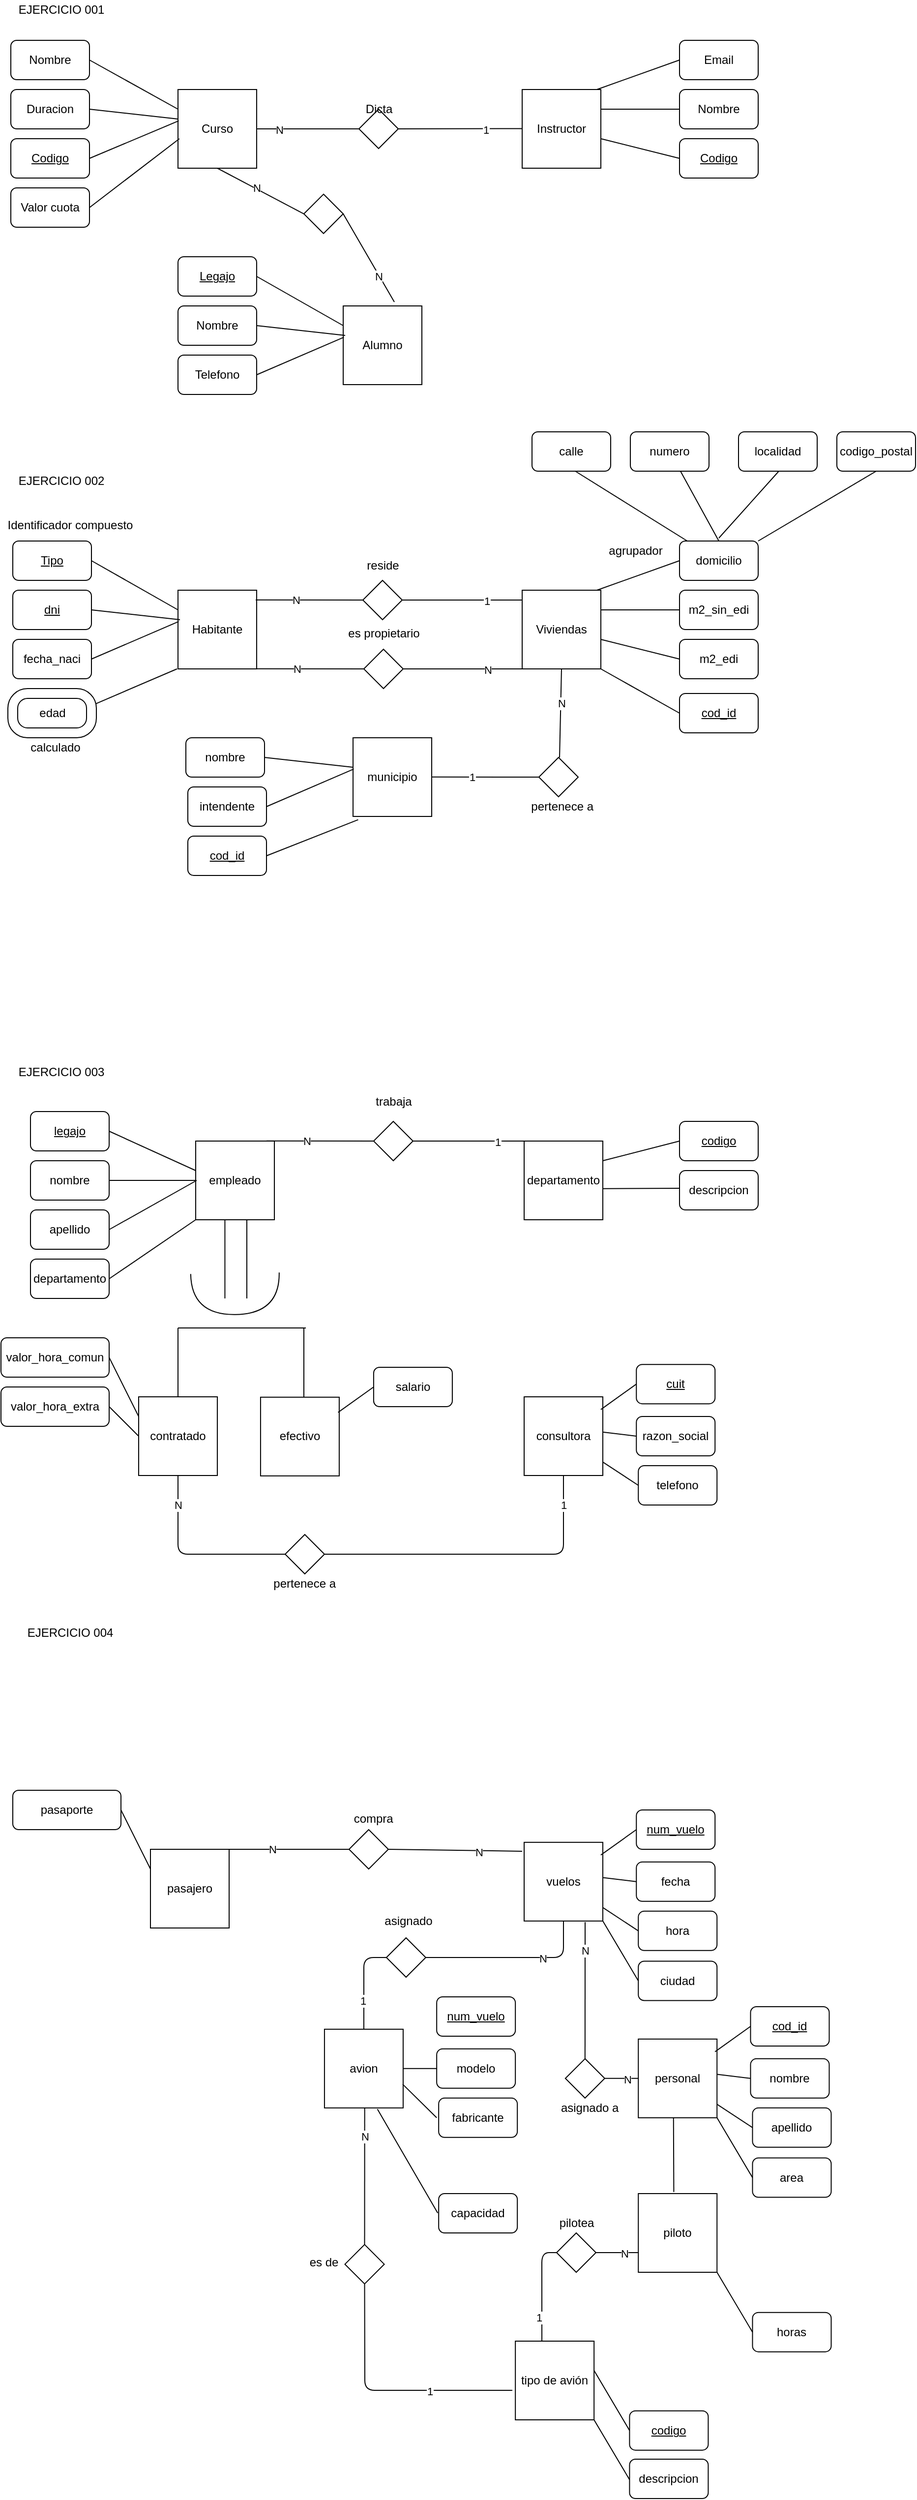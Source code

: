 <mxfile version="13.0.1" type="github">
  <diagram id="puRpfEww8LDHgUD5SdMF" name="Page-1">
    <mxGraphModel dx="2062" dy="1122" grid="1" gridSize="10" guides="1" tooltips="1" connect="1" arrows="1" fold="1" page="1" pageScale="1" pageWidth="827" pageHeight="1169" math="0" shadow="0">
      <root>
        <mxCell id="0" />
        <mxCell id="1" parent="0" />
        <mxCell id="q0NoJwUoC_PrETH3hPc3-1" value="Curso" style="whiteSpace=wrap;html=1;aspect=fixed;" parent="1" vertex="1">
          <mxGeometry x="210" y="101" width="80" height="80" as="geometry" />
        </mxCell>
        <mxCell id="q0NoJwUoC_PrETH3hPc3-2" value="Nombre" style="rounded=1;whiteSpace=wrap;html=1;" parent="1" vertex="1">
          <mxGeometry x="40" y="51" width="80" height="40" as="geometry" />
        </mxCell>
        <mxCell id="q0NoJwUoC_PrETH3hPc3-5" value="" style="endArrow=none;html=1;exitX=1;exitY=0.5;exitDx=0;exitDy=0;entryX=0;entryY=0.25;entryDx=0;entryDy=0;" parent="1" source="q0NoJwUoC_PrETH3hPc3-2" target="q0NoJwUoC_PrETH3hPc3-1" edge="1">
          <mxGeometry width="50" height="50" relative="1" as="geometry">
            <mxPoint x="360" y="351" as="sourcePoint" />
            <mxPoint x="210" y="151" as="targetPoint" />
            <Array as="points" />
          </mxGeometry>
        </mxCell>
        <mxCell id="q0NoJwUoC_PrETH3hPc3-6" value="&lt;u&gt;Codigo&lt;/u&gt;" style="rounded=1;whiteSpace=wrap;html=1;" parent="1" vertex="1">
          <mxGeometry x="40" y="151" width="80" height="40" as="geometry" />
        </mxCell>
        <mxCell id="q0NoJwUoC_PrETH3hPc3-7" value="" style="endArrow=none;html=1;exitX=1;exitY=0.5;exitDx=0;exitDy=0;entryX=0.009;entryY=0.398;entryDx=0;entryDy=0;entryPerimeter=0;" parent="1" source="q0NoJwUoC_PrETH3hPc3-6" target="q0NoJwUoC_PrETH3hPc3-1" edge="1">
          <mxGeometry width="50" height="50" relative="1" as="geometry">
            <mxPoint x="360" y="401" as="sourcePoint" />
            <mxPoint x="189" y="171" as="targetPoint" />
            <Array as="points" />
          </mxGeometry>
        </mxCell>
        <mxCell id="q0NoJwUoC_PrETH3hPc3-9" value="Valor cuota" style="rounded=1;whiteSpace=wrap;html=1;" parent="1" vertex="1">
          <mxGeometry x="40" y="201" width="80" height="40" as="geometry" />
        </mxCell>
        <mxCell id="q0NoJwUoC_PrETH3hPc3-10" value="" style="endArrow=none;html=1;exitX=1;exitY=0.5;exitDx=0;exitDy=0;entryX=0.018;entryY=0.625;entryDx=0;entryDy=0;entryPerimeter=0;" parent="1" source="q0NoJwUoC_PrETH3hPc3-9" target="q0NoJwUoC_PrETH3hPc3-1" edge="1">
          <mxGeometry width="50" height="50" relative="1" as="geometry">
            <mxPoint x="361" y="461" as="sourcePoint" />
            <mxPoint x="190" y="231" as="targetPoint" />
            <Array as="points" />
          </mxGeometry>
        </mxCell>
        <mxCell id="q0NoJwUoC_PrETH3hPc3-11" value="" style="rhombus;whiteSpace=wrap;html=1;" parent="1" vertex="1">
          <mxGeometry x="394" y="121" width="40" height="40" as="geometry" />
        </mxCell>
        <mxCell id="q0NoJwUoC_PrETH3hPc3-12" value="Duracion" style="rounded=1;whiteSpace=wrap;html=1;" parent="1" vertex="1">
          <mxGeometry x="40" y="101" width="80" height="40" as="geometry" />
        </mxCell>
        <mxCell id="q0NoJwUoC_PrETH3hPc3-13" value="" style="endArrow=none;html=1;exitX=1;exitY=0.5;exitDx=0;exitDy=0;" parent="1" source="q0NoJwUoC_PrETH3hPc3-12" edge="1">
          <mxGeometry width="50" height="50" relative="1" as="geometry">
            <mxPoint x="360" y="401" as="sourcePoint" />
            <mxPoint x="210" y="131" as="targetPoint" />
            <Array as="points" />
          </mxGeometry>
        </mxCell>
        <mxCell id="q0NoJwUoC_PrETH3hPc3-14" value="Instructor" style="whiteSpace=wrap;html=1;aspect=fixed;" parent="1" vertex="1">
          <mxGeometry x="560" y="101" width="80" height="80" as="geometry" />
        </mxCell>
        <mxCell id="q0NoJwUoC_PrETH3hPc3-15" value="Email" style="rounded=1;whiteSpace=wrap;html=1;" parent="1" vertex="1">
          <mxGeometry x="720" y="51" width="80" height="40" as="geometry" />
        </mxCell>
        <mxCell id="q0NoJwUoC_PrETH3hPc3-16" value="" style="endArrow=none;html=1;exitX=0;exitY=0.5;exitDx=0;exitDy=0;entryX=0.95;entryY=0;entryDx=0;entryDy=0;entryPerimeter=0;" parent="1" target="q0NoJwUoC_PrETH3hPc3-14" edge="1">
          <mxGeometry width="50" height="50" relative="1" as="geometry">
            <mxPoint x="720" y="71" as="sourcePoint" />
            <mxPoint x="630" y="111" as="targetPoint" />
            <Array as="points" />
          </mxGeometry>
        </mxCell>
        <mxCell id="q0NoJwUoC_PrETH3hPc3-17" value="&lt;u&gt;Codigo&lt;/u&gt;" style="rounded=1;whiteSpace=wrap;html=1;" parent="1" vertex="1">
          <mxGeometry x="720" y="151" width="80" height="40" as="geometry" />
        </mxCell>
        <mxCell id="q0NoJwUoC_PrETH3hPc3-18" value="" style="endArrow=none;html=1;exitX=0;exitY=0.5;exitDx=0;exitDy=0;" parent="1" edge="1">
          <mxGeometry width="50" height="50" relative="1" as="geometry">
            <mxPoint x="720" y="171" as="sourcePoint" />
            <mxPoint x="640" y="151" as="targetPoint" />
            <Array as="points" />
          </mxGeometry>
        </mxCell>
        <mxCell id="q0NoJwUoC_PrETH3hPc3-21" value="Nombre" style="rounded=1;whiteSpace=wrap;html=1;" parent="1" vertex="1">
          <mxGeometry x="720" y="101" width="80" height="40" as="geometry" />
        </mxCell>
        <mxCell id="q0NoJwUoC_PrETH3hPc3-22" value="" style="endArrow=none;html=1;entryX=1;entryY=0.25;entryDx=0;entryDy=0;" parent="1" target="q0NoJwUoC_PrETH3hPc3-14" edge="1">
          <mxGeometry width="50" height="50" relative="1" as="geometry">
            <mxPoint x="720" y="121" as="sourcePoint" />
            <mxPoint x="640" y="121" as="targetPoint" />
            <Array as="points" />
          </mxGeometry>
        </mxCell>
        <mxCell id="q0NoJwUoC_PrETH3hPc3-23" value="" style="endArrow=none;html=1;entryX=0.001;entryY=0.622;entryDx=0;entryDy=0;entryPerimeter=0;" parent="1" edge="1">
          <mxGeometry width="50" height="50" relative="1" as="geometry">
            <mxPoint x="434" y="141" as="sourcePoint" />
            <mxPoint x="560.08" y="140.76" as="targetPoint" />
          </mxGeometry>
        </mxCell>
        <mxCell id="q0NoJwUoC_PrETH3hPc3-26" value="1" style="edgeLabel;html=1;align=center;verticalAlign=middle;resizable=0;points=[];" parent="q0NoJwUoC_PrETH3hPc3-23" vertex="1" connectable="0">
          <mxGeometry x="0.41" y="-1" relative="1" as="geometry">
            <mxPoint as="offset" />
          </mxGeometry>
        </mxCell>
        <mxCell id="q0NoJwUoC_PrETH3hPc3-24" value="" style="endArrow=none;html=1;" parent="1" edge="1">
          <mxGeometry width="50" height="50" relative="1" as="geometry">
            <mxPoint x="290" y="141" as="sourcePoint" />
            <mxPoint x="394" y="141" as="targetPoint" />
          </mxGeometry>
        </mxCell>
        <mxCell id="q0NoJwUoC_PrETH3hPc3-25" value="N" style="edgeLabel;html=1;align=center;verticalAlign=middle;resizable=0;points=[];" parent="q0NoJwUoC_PrETH3hPc3-24" vertex="1" connectable="0">
          <mxGeometry x="-0.561" y="-1" relative="1" as="geometry">
            <mxPoint as="offset" />
          </mxGeometry>
        </mxCell>
        <mxCell id="q0NoJwUoC_PrETH3hPc3-27" value="Dicta" style="text;html=1;align=center;verticalAlign=middle;resizable=0;points=[];autosize=1;" parent="1" vertex="1">
          <mxGeometry x="394" y="111" width="40" height="20" as="geometry" />
        </mxCell>
        <mxCell id="q0NoJwUoC_PrETH3hPc3-28" value="Alumno" style="whiteSpace=wrap;html=1;aspect=fixed;" parent="1" vertex="1">
          <mxGeometry x="378" y="321" width="80" height="80" as="geometry" />
        </mxCell>
        <mxCell id="q0NoJwUoC_PrETH3hPc3-29" value="&lt;u&gt;Legajo&lt;/u&gt;" style="rounded=1;whiteSpace=wrap;html=1;" parent="1" vertex="1">
          <mxGeometry x="210" y="271" width="80" height="40" as="geometry" />
        </mxCell>
        <mxCell id="q0NoJwUoC_PrETH3hPc3-30" value="" style="endArrow=none;html=1;exitX=1;exitY=0.5;exitDx=0;exitDy=0;entryX=0;entryY=0.25;entryDx=0;entryDy=0;" parent="1" source="q0NoJwUoC_PrETH3hPc3-29" target="q0NoJwUoC_PrETH3hPc3-28" edge="1">
          <mxGeometry width="50" height="50" relative="1" as="geometry">
            <mxPoint x="530" y="571" as="sourcePoint" />
            <mxPoint x="380" y="371" as="targetPoint" />
            <Array as="points" />
          </mxGeometry>
        </mxCell>
        <mxCell id="q0NoJwUoC_PrETH3hPc3-31" value="Telefono" style="rounded=1;whiteSpace=wrap;html=1;" parent="1" vertex="1">
          <mxGeometry x="210" y="371" width="80" height="40" as="geometry" />
        </mxCell>
        <mxCell id="q0NoJwUoC_PrETH3hPc3-32" value="" style="endArrow=none;html=1;exitX=1;exitY=0.5;exitDx=0;exitDy=0;entryX=0.009;entryY=0.398;entryDx=0;entryDy=0;entryPerimeter=0;" parent="1" source="q0NoJwUoC_PrETH3hPc3-31" target="q0NoJwUoC_PrETH3hPc3-28" edge="1">
          <mxGeometry width="50" height="50" relative="1" as="geometry">
            <mxPoint x="530" y="621" as="sourcePoint" />
            <mxPoint x="359" y="391" as="targetPoint" />
            <Array as="points" />
          </mxGeometry>
        </mxCell>
        <mxCell id="q0NoJwUoC_PrETH3hPc3-35" value="Nombre" style="rounded=1;whiteSpace=wrap;html=1;" parent="1" vertex="1">
          <mxGeometry x="210" y="321" width="80" height="40" as="geometry" />
        </mxCell>
        <mxCell id="q0NoJwUoC_PrETH3hPc3-36" value="" style="endArrow=none;html=1;exitX=1;exitY=0.5;exitDx=0;exitDy=0;" parent="1" source="q0NoJwUoC_PrETH3hPc3-35" edge="1">
          <mxGeometry width="50" height="50" relative="1" as="geometry">
            <mxPoint x="530" y="621" as="sourcePoint" />
            <mxPoint x="380" y="351" as="targetPoint" />
            <Array as="points" />
          </mxGeometry>
        </mxCell>
        <mxCell id="q0NoJwUoC_PrETH3hPc3-38" value="" style="rhombus;whiteSpace=wrap;html=1;" parent="1" vertex="1">
          <mxGeometry x="338" y="207.4" width="40" height="40" as="geometry" />
        </mxCell>
        <mxCell id="q0NoJwUoC_PrETH3hPc3-39" value="" style="endArrow=none;html=1;" parent="1" edge="1">
          <mxGeometry width="50" height="50" relative="1" as="geometry">
            <mxPoint x="378" y="227.4" as="sourcePoint" />
            <mxPoint x="430" y="317" as="targetPoint" />
          </mxGeometry>
        </mxCell>
        <mxCell id="q0NoJwUoC_PrETH3hPc3-40" value="N" style="edgeLabel;html=1;align=center;verticalAlign=middle;resizable=0;points=[];" parent="q0NoJwUoC_PrETH3hPc3-39" vertex="1" connectable="0">
          <mxGeometry x="0.41" y="-1" relative="1" as="geometry">
            <mxPoint as="offset" />
          </mxGeometry>
        </mxCell>
        <mxCell id="q0NoJwUoC_PrETH3hPc3-41" value="" style="endArrow=none;html=1;exitX=0.5;exitY=1;exitDx=0;exitDy=0;" parent="1" source="q0NoJwUoC_PrETH3hPc3-1" edge="1">
          <mxGeometry width="50" height="50" relative="1" as="geometry">
            <mxPoint x="230.64" y="181.0" as="sourcePoint" />
            <mxPoint x="338" y="227.4" as="targetPoint" />
          </mxGeometry>
        </mxCell>
        <mxCell id="q0NoJwUoC_PrETH3hPc3-42" value="N" style="edgeLabel;html=1;align=center;verticalAlign=middle;resizable=0;points=[];" parent="q0NoJwUoC_PrETH3hPc3-41" vertex="1" connectable="0">
          <mxGeometry x="-0.561" y="-1" relative="1" as="geometry">
            <mxPoint x="20.94" y="8.82" as="offset" />
          </mxGeometry>
        </mxCell>
        <mxCell id="q0NoJwUoC_PrETH3hPc3-45" value="EJERCICIO 001" style="text;html=1;align=center;verticalAlign=middle;resizable=0;points=[];autosize=1;" parent="1" vertex="1">
          <mxGeometry x="41" y="10" width="100" height="20" as="geometry" />
        </mxCell>
        <mxCell id="q0NoJwUoC_PrETH3hPc3-46" value="EJERCICIO 002" style="text;html=1;align=center;verticalAlign=middle;resizable=0;points=[];autosize=1;" parent="1" vertex="1">
          <mxGeometry x="41" y="489" width="100" height="20" as="geometry" />
        </mxCell>
        <mxCell id="q0NoJwUoC_PrETH3hPc3-47" value="Habitante" style="whiteSpace=wrap;html=1;aspect=fixed;" parent="1" vertex="1">
          <mxGeometry x="210" y="610" width="80" height="80" as="geometry" />
        </mxCell>
        <mxCell id="q0NoJwUoC_PrETH3hPc3-48" value="&lt;u&gt;Tipo&lt;/u&gt;" style="rounded=1;whiteSpace=wrap;html=1;" parent="1" vertex="1">
          <mxGeometry x="42" y="560" width="80" height="40" as="geometry" />
        </mxCell>
        <mxCell id="q0NoJwUoC_PrETH3hPc3-49" value="" style="endArrow=none;html=1;exitX=1;exitY=0.5;exitDx=0;exitDy=0;entryX=0;entryY=0.25;entryDx=0;entryDy=0;" parent="1" source="q0NoJwUoC_PrETH3hPc3-48" target="q0NoJwUoC_PrETH3hPc3-47" edge="1">
          <mxGeometry width="50" height="50" relative="1" as="geometry">
            <mxPoint x="362" y="860" as="sourcePoint" />
            <mxPoint x="212" y="660" as="targetPoint" />
            <Array as="points" />
          </mxGeometry>
        </mxCell>
        <mxCell id="q0NoJwUoC_PrETH3hPc3-50" value="fecha_naci" style="rounded=1;whiteSpace=wrap;html=1;" parent="1" vertex="1">
          <mxGeometry x="42" y="660" width="80" height="40" as="geometry" />
        </mxCell>
        <mxCell id="q0NoJwUoC_PrETH3hPc3-51" value="" style="endArrow=none;html=1;exitX=1;exitY=0.5;exitDx=0;exitDy=0;entryX=0.009;entryY=0.398;entryDx=0;entryDy=0;entryPerimeter=0;" parent="1" source="q0NoJwUoC_PrETH3hPc3-50" target="q0NoJwUoC_PrETH3hPc3-47" edge="1">
          <mxGeometry width="50" height="50" relative="1" as="geometry">
            <mxPoint x="362" y="910" as="sourcePoint" />
            <mxPoint x="191" y="680" as="targetPoint" />
            <Array as="points" />
          </mxGeometry>
        </mxCell>
        <mxCell id="q0NoJwUoC_PrETH3hPc3-52" value="&lt;u&gt;dni&lt;/u&gt;" style="rounded=1;whiteSpace=wrap;html=1;" parent="1" vertex="1">
          <mxGeometry x="42" y="610" width="80" height="40" as="geometry" />
        </mxCell>
        <mxCell id="q0NoJwUoC_PrETH3hPc3-53" value="" style="endArrow=none;html=1;exitX=1;exitY=0.5;exitDx=0;exitDy=0;" parent="1" source="q0NoJwUoC_PrETH3hPc3-52" edge="1">
          <mxGeometry width="50" height="50" relative="1" as="geometry">
            <mxPoint x="362" y="910" as="sourcePoint" />
            <mxPoint x="212.0" y="640" as="targetPoint" />
            <Array as="points" />
          </mxGeometry>
        </mxCell>
        <mxCell id="q0NoJwUoC_PrETH3hPc3-55" value="Identificador compuesto" style="text;html=1;align=center;verticalAlign=middle;resizable=0;points=[];autosize=1;" parent="1" vertex="1">
          <mxGeometry x="30" y="534" width="140" height="20" as="geometry" />
        </mxCell>
        <mxCell id="q0NoJwUoC_PrETH3hPc3-58" value="" style="endArrow=none;html=1;exitX=1;exitY=0.5;exitDx=0;exitDy=0;" parent="1" edge="1">
          <mxGeometry width="50" height="50" relative="1" as="geometry">
            <mxPoint x="120" y="728.16" as="sourcePoint" />
            <mxPoint x="209" y="690" as="targetPoint" />
            <Array as="points" />
          </mxGeometry>
        </mxCell>
        <mxCell id="q0NoJwUoC_PrETH3hPc3-59" value="" style="verticalLabelPosition=bottom;verticalAlign=top;html=1;shape=mxgraph.basic.rounded_frame;dx=10;" parent="1" vertex="1">
          <mxGeometry x="37" y="710" width="90" height="50" as="geometry" />
        </mxCell>
        <mxCell id="q0NoJwUoC_PrETH3hPc3-60" value="edad" style="text;html=1;align=center;verticalAlign=middle;resizable=0;points=[];autosize=1;" parent="q0NoJwUoC_PrETH3hPc3-59" vertex="1">
          <mxGeometry x="25" y="15" width="40" height="20" as="geometry" />
        </mxCell>
        <mxCell id="q0NoJwUoC_PrETH3hPc3-72" value="Viviendas" style="whiteSpace=wrap;html=1;aspect=fixed;" parent="1" vertex="1">
          <mxGeometry x="560" y="610" width="80" height="80" as="geometry" />
        </mxCell>
        <mxCell id="q0NoJwUoC_PrETH3hPc3-73" value="domicilio" style="rounded=1;whiteSpace=wrap;html=1;" parent="1" vertex="1">
          <mxGeometry x="720" y="560" width="80" height="40" as="geometry" />
        </mxCell>
        <mxCell id="q0NoJwUoC_PrETH3hPc3-74" value="" style="endArrow=none;html=1;exitX=0;exitY=0.5;exitDx=0;exitDy=0;entryX=0.95;entryY=0;entryDx=0;entryDy=0;entryPerimeter=0;" parent="1" source="q0NoJwUoC_PrETH3hPc3-73" target="q0NoJwUoC_PrETH3hPc3-72" edge="1">
          <mxGeometry width="50" height="50" relative="1" as="geometry">
            <mxPoint x="1040" y="860" as="sourcePoint" />
            <mxPoint x="630" y="620" as="targetPoint" />
            <Array as="points" />
          </mxGeometry>
        </mxCell>
        <mxCell id="q0NoJwUoC_PrETH3hPc3-75" value="m2_edi" style="rounded=1;whiteSpace=wrap;html=1;" parent="1" vertex="1">
          <mxGeometry x="720" y="660" width="80" height="40" as="geometry" />
        </mxCell>
        <mxCell id="q0NoJwUoC_PrETH3hPc3-76" value="" style="endArrow=none;html=1;exitX=0;exitY=0.5;exitDx=0;exitDy=0;" parent="1" source="q0NoJwUoC_PrETH3hPc3-75" edge="1">
          <mxGeometry width="50" height="50" relative="1" as="geometry">
            <mxPoint x="1040" y="910" as="sourcePoint" />
            <mxPoint x="640" y="660" as="targetPoint" />
            <Array as="points" />
          </mxGeometry>
        </mxCell>
        <mxCell id="q0NoJwUoC_PrETH3hPc3-77" value="m2_sin_edi" style="rounded=1;whiteSpace=wrap;html=1;" parent="1" vertex="1">
          <mxGeometry x="720" y="610" width="80" height="40" as="geometry" />
        </mxCell>
        <mxCell id="q0NoJwUoC_PrETH3hPc3-78" value="" style="endArrow=none;html=1;entryX=1;entryY=0.25;entryDx=0;entryDy=0;" parent="1" target="q0NoJwUoC_PrETH3hPc3-72" edge="1">
          <mxGeometry width="50" height="50" relative="1" as="geometry">
            <mxPoint x="720" y="630" as="sourcePoint" />
            <mxPoint x="640" y="630" as="targetPoint" />
            <Array as="points" />
          </mxGeometry>
        </mxCell>
        <mxCell id="q0NoJwUoC_PrETH3hPc3-80" value="agrupador" style="text;html=1;align=center;verticalAlign=middle;resizable=0;points=[];autosize=1;" parent="1" vertex="1">
          <mxGeometry x="640" y="560" width="70" height="20" as="geometry" />
        </mxCell>
        <mxCell id="q0NoJwUoC_PrETH3hPc3-81" value="calculado" style="text;html=1;align=center;verticalAlign=middle;resizable=0;points=[];autosize=1;" parent="1" vertex="1">
          <mxGeometry x="50" y="760" width="70" height="20" as="geometry" />
        </mxCell>
        <mxCell id="q0NoJwUoC_PrETH3hPc3-89" value="calle" style="rounded=1;whiteSpace=wrap;html=1;" parent="1" vertex="1">
          <mxGeometry x="570" y="449" width="80" height="40" as="geometry" />
        </mxCell>
        <mxCell id="q0NoJwUoC_PrETH3hPc3-90" value="numero" style="rounded=1;whiteSpace=wrap;html=1;" parent="1" vertex="1">
          <mxGeometry x="670" y="449" width="80" height="40" as="geometry" />
        </mxCell>
        <mxCell id="q0NoJwUoC_PrETH3hPc3-91" value="localidad" style="rounded=1;whiteSpace=wrap;html=1;" parent="1" vertex="1">
          <mxGeometry x="780" y="449" width="80" height="40" as="geometry" />
        </mxCell>
        <mxCell id="q0NoJwUoC_PrETH3hPc3-92" value="codigo_postal" style="rounded=1;whiteSpace=wrap;html=1;" parent="1" vertex="1">
          <mxGeometry x="880" y="449" width="80" height="40" as="geometry" />
        </mxCell>
        <mxCell id="q0NoJwUoC_PrETH3hPc3-93" value="" style="endArrow=none;html=1;exitX=0;exitY=0.5;exitDx=0;exitDy=0;" parent="1" target="q0NoJwUoC_PrETH3hPc3-73" edge="1">
          <mxGeometry width="50" height="50" relative="1" as="geometry">
            <mxPoint x="614" y="489" as="sourcePoint" />
            <mxPoint x="530" y="519" as="targetPoint" />
            <Array as="points" />
          </mxGeometry>
        </mxCell>
        <mxCell id="q0NoJwUoC_PrETH3hPc3-94" value="" style="endArrow=none;html=1;entryX=0.5;entryY=0;entryDx=0;entryDy=0;" parent="1" source="q0NoJwUoC_PrETH3hPc3-90" target="q0NoJwUoC_PrETH3hPc3-73" edge="1">
          <mxGeometry width="50" height="50" relative="1" as="geometry">
            <mxPoint x="624" y="499" as="sourcePoint" />
            <mxPoint x="737.912" y="570" as="targetPoint" />
            <Array as="points" />
          </mxGeometry>
        </mxCell>
        <mxCell id="q0NoJwUoC_PrETH3hPc3-97" value="" style="endArrow=none;html=1;" parent="1" edge="1">
          <mxGeometry width="50" height="50" relative="1" as="geometry">
            <mxPoint x="820.989" y="489" as="sourcePoint" />
            <mxPoint x="760" y="557" as="targetPoint" />
            <Array as="points" />
          </mxGeometry>
        </mxCell>
        <mxCell id="q0NoJwUoC_PrETH3hPc3-99" value="" style="endArrow=none;html=1;entryX=1;entryY=0;entryDx=0;entryDy=0;exitX=0.5;exitY=1;exitDx=0;exitDy=0;" parent="1" source="q0NoJwUoC_PrETH3hPc3-92" target="q0NoJwUoC_PrETH3hPc3-73" edge="1">
          <mxGeometry width="50" height="50" relative="1" as="geometry">
            <mxPoint x="740.989" y="509" as="sourcePoint" />
            <mxPoint x="780" y="580" as="targetPoint" />
            <Array as="points" />
          </mxGeometry>
        </mxCell>
        <mxCell id="q0NoJwUoC_PrETH3hPc3-100" value="&lt;u&gt;cod_id&lt;/u&gt;" style="rounded=1;whiteSpace=wrap;html=1;" parent="1" vertex="1">
          <mxGeometry x="720" y="715" width="80" height="40" as="geometry" />
        </mxCell>
        <mxCell id="q0NoJwUoC_PrETH3hPc3-101" value="" style="endArrow=none;html=1;exitX=0;exitY=0.5;exitDx=0;exitDy=0;entryX=1;entryY=1;entryDx=0;entryDy=0;" parent="1" source="q0NoJwUoC_PrETH3hPc3-100" target="q0NoJwUoC_PrETH3hPc3-72" edge="1">
          <mxGeometry width="50" height="50" relative="1" as="geometry">
            <mxPoint x="1040" y="965" as="sourcePoint" />
            <mxPoint x="640" y="715.0" as="targetPoint" />
            <Array as="points" />
          </mxGeometry>
        </mxCell>
        <mxCell id="q0NoJwUoC_PrETH3hPc3-102" value="municipio" style="whiteSpace=wrap;html=1;aspect=fixed;" parent="1" vertex="1">
          <mxGeometry x="388" y="760" width="80" height="80" as="geometry" />
        </mxCell>
        <mxCell id="q0NoJwUoC_PrETH3hPc3-103" value="intendente" style="rounded=1;whiteSpace=wrap;html=1;" parent="1" vertex="1">
          <mxGeometry x="220" y="810" width="80" height="40" as="geometry" />
        </mxCell>
        <mxCell id="q0NoJwUoC_PrETH3hPc3-104" value="" style="endArrow=none;html=1;exitX=1;exitY=0.5;exitDx=0;exitDy=0;entryX=0.009;entryY=0.398;entryDx=0;entryDy=0;entryPerimeter=0;" parent="1" source="q0NoJwUoC_PrETH3hPc3-103" target="q0NoJwUoC_PrETH3hPc3-102" edge="1">
          <mxGeometry width="50" height="50" relative="1" as="geometry">
            <mxPoint x="540" y="1060" as="sourcePoint" />
            <mxPoint x="369" y="830" as="targetPoint" />
            <Array as="points" />
          </mxGeometry>
        </mxCell>
        <mxCell id="q0NoJwUoC_PrETH3hPc3-105" value="nombre" style="rounded=1;whiteSpace=wrap;html=1;" parent="1" vertex="1">
          <mxGeometry x="218" y="760" width="80" height="40" as="geometry" />
        </mxCell>
        <mxCell id="q0NoJwUoC_PrETH3hPc3-106" value="" style="endArrow=none;html=1;exitX=1;exitY=0.5;exitDx=0;exitDy=0;" parent="1" source="q0NoJwUoC_PrETH3hPc3-105" edge="1">
          <mxGeometry width="50" height="50" relative="1" as="geometry">
            <mxPoint x="538" y="1060" as="sourcePoint" />
            <mxPoint x="388.0" y="790" as="targetPoint" />
            <Array as="points" />
          </mxGeometry>
        </mxCell>
        <mxCell id="q0NoJwUoC_PrETH3hPc3-108" value="" style="rhombus;whiteSpace=wrap;html=1;" parent="1" vertex="1">
          <mxGeometry x="398" y="600" width="40" height="40" as="geometry" />
        </mxCell>
        <mxCell id="q0NoJwUoC_PrETH3hPc3-109" value="" style="endArrow=none;html=1;entryX=0;entryY=0.58;entryDx=0;entryDy=0;entryPerimeter=0;" parent="1" edge="1">
          <mxGeometry width="50" height="50" relative="1" as="geometry">
            <mxPoint x="438" y="620.0" as="sourcePoint" />
            <mxPoint x="560.0" y="620.0" as="targetPoint" />
          </mxGeometry>
        </mxCell>
        <mxCell id="q0NoJwUoC_PrETH3hPc3-110" value="1" style="edgeLabel;html=1;align=center;verticalAlign=middle;resizable=0;points=[];" parent="q0NoJwUoC_PrETH3hPc3-109" vertex="1" connectable="0">
          <mxGeometry x="0.41" y="-1" relative="1" as="geometry">
            <mxPoint as="offset" />
          </mxGeometry>
        </mxCell>
        <mxCell id="q0NoJwUoC_PrETH3hPc3-111" value="" style="endArrow=none;html=1;exitX=0.988;exitY=0.579;exitDx=0;exitDy=0;exitPerimeter=0;" parent="1" edge="1">
          <mxGeometry width="50" height="50" relative="1" as="geometry">
            <mxPoint x="289.04" y="619.92" as="sourcePoint" />
            <mxPoint x="398" y="620.0" as="targetPoint" />
          </mxGeometry>
        </mxCell>
        <mxCell id="q0NoJwUoC_PrETH3hPc3-112" value="N" style="edgeLabel;html=1;align=center;verticalAlign=middle;resizable=0;points=[];" parent="q0NoJwUoC_PrETH3hPc3-111" vertex="1" connectable="0">
          <mxGeometry x="-0.561" y="-1" relative="1" as="geometry">
            <mxPoint x="16.82" y="-0.94" as="offset" />
          </mxGeometry>
        </mxCell>
        <mxCell id="q0NoJwUoC_PrETH3hPc3-113" value="reside" style="text;html=1;align=center;verticalAlign=middle;resizable=0;points=[];autosize=1;" parent="1" vertex="1">
          <mxGeometry x="393" y="575" width="50" height="20" as="geometry" />
        </mxCell>
        <mxCell id="q0NoJwUoC_PrETH3hPc3-114" value="" style="rhombus;whiteSpace=wrap;html=1;" parent="1" vertex="1">
          <mxGeometry x="576.96" y="780" width="40" height="40" as="geometry" />
        </mxCell>
        <mxCell id="q0NoJwUoC_PrETH3hPc3-115" value="" style="endArrow=none;html=1;entryX=0.5;entryY=1;entryDx=0;entryDy=0;" parent="1" target="q0NoJwUoC_PrETH3hPc3-72" edge="1">
          <mxGeometry width="50" height="50" relative="1" as="geometry">
            <mxPoint x="598" y="780.0" as="sourcePoint" />
            <mxPoint x="720.0" y="780.0" as="targetPoint" />
          </mxGeometry>
        </mxCell>
        <mxCell id="q0NoJwUoC_PrETH3hPc3-116" value="N" style="edgeLabel;html=1;align=center;verticalAlign=middle;resizable=0;points=[];" parent="q0NoJwUoC_PrETH3hPc3-115" vertex="1" connectable="0">
          <mxGeometry x="0.41" y="-1" relative="1" as="geometry">
            <mxPoint x="-0.41" y="8.41" as="offset" />
          </mxGeometry>
        </mxCell>
        <mxCell id="q0NoJwUoC_PrETH3hPc3-117" value="" style="endArrow=none;html=1;exitX=0.988;exitY=0.579;exitDx=0;exitDy=0;exitPerimeter=0;" parent="1" edge="1">
          <mxGeometry width="50" height="50" relative="1" as="geometry">
            <mxPoint x="468.0" y="799.92" as="sourcePoint" />
            <mxPoint x="576.96" y="800.0" as="targetPoint" />
          </mxGeometry>
        </mxCell>
        <mxCell id="q0NoJwUoC_PrETH3hPc3-118" value="1" style="edgeLabel;html=1;align=center;verticalAlign=middle;resizable=0;points=[];" parent="q0NoJwUoC_PrETH3hPc3-117" vertex="1" connectable="0">
          <mxGeometry x="-0.561" y="-1" relative="1" as="geometry">
            <mxPoint x="16.82" y="-0.94" as="offset" />
          </mxGeometry>
        </mxCell>
        <mxCell id="q0NoJwUoC_PrETH3hPc3-119" value="es propietario" style="text;html=1;align=center;verticalAlign=middle;resizable=0;points=[];autosize=1;" parent="1" vertex="1">
          <mxGeometry x="373.96" y="643.6" width="90" height="20" as="geometry" />
        </mxCell>
        <mxCell id="q0NoJwUoC_PrETH3hPc3-125" value="&lt;u&gt;cod_id&lt;/u&gt;" style="rounded=1;whiteSpace=wrap;html=1;" parent="1" vertex="1">
          <mxGeometry x="220" y="860" width="80" height="40" as="geometry" />
        </mxCell>
        <mxCell id="q0NoJwUoC_PrETH3hPc3-126" value="" style="endArrow=none;html=1;exitX=1;exitY=0.5;exitDx=0;exitDy=0;entryX=0.065;entryY=1.041;entryDx=0;entryDy=0;entryPerimeter=0;" parent="1" source="q0NoJwUoC_PrETH3hPc3-125" target="q0NoJwUoC_PrETH3hPc3-102" edge="1">
          <mxGeometry width="50" height="50" relative="1" as="geometry">
            <mxPoint x="540" y="1160" as="sourcePoint" />
            <mxPoint x="390.0" y="890.0" as="targetPoint" />
            <Array as="points" />
          </mxGeometry>
        </mxCell>
        <mxCell id="q0NoJwUoC_PrETH3hPc3-127" value="EJERCICIO 003" style="text;html=1;align=center;verticalAlign=middle;resizable=0;points=[];autosize=1;" parent="1" vertex="1">
          <mxGeometry x="41" y="1090" width="100" height="20" as="geometry" />
        </mxCell>
        <mxCell id="q0NoJwUoC_PrETH3hPc3-129" value="empleado" style="whiteSpace=wrap;html=1;aspect=fixed;" parent="1" vertex="1">
          <mxGeometry x="228" y="1170" width="80" height="80" as="geometry" />
        </mxCell>
        <mxCell id="q0NoJwUoC_PrETH3hPc3-130" value="&lt;u&gt;legajo&lt;/u&gt;" style="rounded=1;whiteSpace=wrap;html=1;" parent="1" vertex="1">
          <mxGeometry x="60" y="1140" width="80" height="40" as="geometry" />
        </mxCell>
        <mxCell id="q0NoJwUoC_PrETH3hPc3-131" value="" style="endArrow=none;html=1;exitX=1;exitY=0.5;exitDx=0;exitDy=0;" parent="1" source="q0NoJwUoC_PrETH3hPc3-130" edge="1">
          <mxGeometry width="50" height="50" relative="1" as="geometry">
            <mxPoint x="380" y="1440" as="sourcePoint" />
            <mxPoint x="228" y="1200" as="targetPoint" />
            <Array as="points" />
          </mxGeometry>
        </mxCell>
        <mxCell id="q0NoJwUoC_PrETH3hPc3-132" value="apellido" style="rounded=1;whiteSpace=wrap;html=1;" parent="1" vertex="1">
          <mxGeometry x="60" y="1240" width="80" height="40" as="geometry" />
        </mxCell>
        <mxCell id="q0NoJwUoC_PrETH3hPc3-133" value="" style="endArrow=none;html=1;exitX=1;exitY=0.5;exitDx=0;exitDy=0;" parent="1" source="q0NoJwUoC_PrETH3hPc3-132" edge="1">
          <mxGeometry width="50" height="50" relative="1" as="geometry">
            <mxPoint x="380" y="1490" as="sourcePoint" />
            <mxPoint x="229" y="1210" as="targetPoint" />
            <Array as="points" />
          </mxGeometry>
        </mxCell>
        <mxCell id="q0NoJwUoC_PrETH3hPc3-134" value="nombre" style="rounded=1;whiteSpace=wrap;html=1;" parent="1" vertex="1">
          <mxGeometry x="60" y="1190" width="80" height="40" as="geometry" />
        </mxCell>
        <mxCell id="q0NoJwUoC_PrETH3hPc3-135" value="" style="endArrow=none;html=1;exitX=1;exitY=0.5;exitDx=0;exitDy=0;entryX=0;entryY=0.5;entryDx=0;entryDy=0;" parent="1" source="q0NoJwUoC_PrETH3hPc3-134" target="q0NoJwUoC_PrETH3hPc3-129" edge="1">
          <mxGeometry width="50" height="50" relative="1" as="geometry">
            <mxPoint x="380" y="1490" as="sourcePoint" />
            <mxPoint x="230" y="1220" as="targetPoint" />
            <Array as="points" />
          </mxGeometry>
        </mxCell>
        <mxCell id="q0NoJwUoC_PrETH3hPc3-136" value="departamento" style="rounded=1;whiteSpace=wrap;html=1;" parent="1" vertex="1">
          <mxGeometry x="60" y="1290" width="80" height="40" as="geometry" />
        </mxCell>
        <mxCell id="q0NoJwUoC_PrETH3hPc3-137" value="" style="endArrow=none;html=1;exitX=1;exitY=0.5;exitDx=0;exitDy=0;entryX=0;entryY=1;entryDx=0;entryDy=0;" parent="1" source="q0NoJwUoC_PrETH3hPc3-136" target="q0NoJwUoC_PrETH3hPc3-129" edge="1">
          <mxGeometry width="50" height="50" relative="1" as="geometry">
            <mxPoint x="380" y="1540" as="sourcePoint" />
            <mxPoint x="229.0" y="1260" as="targetPoint" />
            <Array as="points" />
          </mxGeometry>
        </mxCell>
        <mxCell id="q0NoJwUoC_PrETH3hPc3-138" value="departamento" style="whiteSpace=wrap;html=1;aspect=fixed;" parent="1" vertex="1">
          <mxGeometry x="562" y="1170" width="80" height="80" as="geometry" />
        </mxCell>
        <mxCell id="q0NoJwUoC_PrETH3hPc3-139" value="&lt;u&gt;codigo&lt;/u&gt;" style="rounded=1;whiteSpace=wrap;html=1;" parent="1" vertex="1">
          <mxGeometry x="720" y="1150" width="80" height="40" as="geometry" />
        </mxCell>
        <mxCell id="q0NoJwUoC_PrETH3hPc3-140" value="" style="endArrow=none;html=1;exitX=0;exitY=0.5;exitDx=0;exitDy=0;entryX=1;entryY=0.25;entryDx=0;entryDy=0;" parent="1" source="q0NoJwUoC_PrETH3hPc3-139" target="q0NoJwUoC_PrETH3hPc3-138" edge="1">
          <mxGeometry width="50" height="50" relative="1" as="geometry">
            <mxPoint x="714" y="1440" as="sourcePoint" />
            <mxPoint x="640" y="1190" as="targetPoint" />
            <Array as="points" />
          </mxGeometry>
        </mxCell>
        <mxCell id="q0NoJwUoC_PrETH3hPc3-143" value="descripcion" style="rounded=1;whiteSpace=wrap;html=1;" parent="1" vertex="1">
          <mxGeometry x="720" y="1200" width="80" height="40" as="geometry" />
        </mxCell>
        <mxCell id="q0NoJwUoC_PrETH3hPc3-144" value="" style="endArrow=none;html=1;entryX=1;entryY=0.605;entryDx=0;entryDy=0;entryPerimeter=0;" parent="1" target="q0NoJwUoC_PrETH3hPc3-138" edge="1">
          <mxGeometry width="50" height="50" relative="1" as="geometry">
            <mxPoint x="720" y="1218" as="sourcePoint" />
            <mxPoint x="564" y="1220" as="targetPoint" />
            <Array as="points" />
          </mxGeometry>
        </mxCell>
        <mxCell id="q0NoJwUoC_PrETH3hPc3-145" value="contratado" style="whiteSpace=wrap;html=1;aspect=fixed;" parent="1" vertex="1">
          <mxGeometry x="170" y="1430" width="80" height="80" as="geometry" />
        </mxCell>
        <mxCell id="q0NoJwUoC_PrETH3hPc3-146" value="valor_hora_comun" style="rounded=1;whiteSpace=wrap;html=1;" parent="1" vertex="1">
          <mxGeometry x="30" y="1370" width="110" height="40" as="geometry" />
        </mxCell>
        <mxCell id="q0NoJwUoC_PrETH3hPc3-147" value="" style="endArrow=none;html=1;exitX=1;exitY=0.5;exitDx=0;exitDy=0;entryX=0;entryY=0.25;entryDx=0;entryDy=0;" parent="1" source="q0NoJwUoC_PrETH3hPc3-146" target="q0NoJwUoC_PrETH3hPc3-145" edge="1">
          <mxGeometry width="50" height="50" relative="1" as="geometry">
            <mxPoint x="380" y="1670" as="sourcePoint" />
            <mxPoint x="220" y="1420" as="targetPoint" />
            <Array as="points" />
          </mxGeometry>
        </mxCell>
        <mxCell id="q0NoJwUoC_PrETH3hPc3-148" value="valor_hora_extra" style="rounded=1;whiteSpace=wrap;html=1;" parent="1" vertex="1">
          <mxGeometry x="30" y="1420" width="110" height="40" as="geometry" />
        </mxCell>
        <mxCell id="q0NoJwUoC_PrETH3hPc3-149" value="" style="endArrow=none;html=1;exitX=1;exitY=0.5;exitDx=0;exitDy=0;entryX=0;entryY=0.5;entryDx=0;entryDy=0;" parent="1" source="q0NoJwUoC_PrETH3hPc3-148" target="q0NoJwUoC_PrETH3hPc3-145" edge="1">
          <mxGeometry width="50" height="50" relative="1" as="geometry">
            <mxPoint x="380" y="1720" as="sourcePoint" />
            <mxPoint x="230" y="1450" as="targetPoint" />
            <Array as="points" />
          </mxGeometry>
        </mxCell>
        <mxCell id="q0NoJwUoC_PrETH3hPc3-153" value="pertenece a&amp;nbsp;" style="text;html=1;align=center;verticalAlign=middle;resizable=0;points=[];autosize=1;" parent="1" vertex="1">
          <mxGeometry x="562" y="820" width="80" height="20" as="geometry" />
        </mxCell>
        <mxCell id="q0NoJwUoC_PrETH3hPc3-159" value="" style="rhombus;whiteSpace=wrap;html=1;" parent="1" vertex="1">
          <mxGeometry x="398.96" y="670" width="40" height="40" as="geometry" />
        </mxCell>
        <mxCell id="q0NoJwUoC_PrETH3hPc3-160" value="" style="endArrow=none;html=1;entryX=0;entryY=0.58;entryDx=0;entryDy=0;entryPerimeter=0;" parent="1" edge="1">
          <mxGeometry width="50" height="50" relative="1" as="geometry">
            <mxPoint x="438.96" y="690" as="sourcePoint" />
            <mxPoint x="560.96" y="690" as="targetPoint" />
          </mxGeometry>
        </mxCell>
        <mxCell id="q0NoJwUoC_PrETH3hPc3-161" value="N" style="edgeLabel;html=1;align=center;verticalAlign=middle;resizable=0;points=[];" parent="q0NoJwUoC_PrETH3hPc3-160" vertex="1" connectable="0">
          <mxGeometry x="0.41" y="-1" relative="1" as="geometry">
            <mxPoint as="offset" />
          </mxGeometry>
        </mxCell>
        <mxCell id="q0NoJwUoC_PrETH3hPc3-162" value="" style="endArrow=none;html=1;exitX=0.988;exitY=0.579;exitDx=0;exitDy=0;exitPerimeter=0;" parent="1" edge="1">
          <mxGeometry width="50" height="50" relative="1" as="geometry">
            <mxPoint x="290.0" y="689.92" as="sourcePoint" />
            <mxPoint x="398.96" y="690" as="targetPoint" />
          </mxGeometry>
        </mxCell>
        <mxCell id="q0NoJwUoC_PrETH3hPc3-163" value="N" style="edgeLabel;html=1;align=center;verticalAlign=middle;resizable=0;points=[];" parent="q0NoJwUoC_PrETH3hPc3-162" vertex="1" connectable="0">
          <mxGeometry x="-0.561" y="-1" relative="1" as="geometry">
            <mxPoint x="16.82" y="-0.94" as="offset" />
          </mxGeometry>
        </mxCell>
        <mxCell id="q0NoJwUoC_PrETH3hPc3-164" value="" style="rhombus;whiteSpace=wrap;html=1;" parent="1" vertex="1">
          <mxGeometry x="408.96" y="1150" width="40" height="40" as="geometry" />
        </mxCell>
        <mxCell id="q0NoJwUoC_PrETH3hPc3-165" value="" style="endArrow=none;html=1;entryX=0;entryY=0.58;entryDx=0;entryDy=0;entryPerimeter=0;" parent="1" edge="1">
          <mxGeometry width="50" height="50" relative="1" as="geometry">
            <mxPoint x="448.96" y="1170" as="sourcePoint" />
            <mxPoint x="570.96" y="1170" as="targetPoint" />
          </mxGeometry>
        </mxCell>
        <mxCell id="q0NoJwUoC_PrETH3hPc3-166" value="1" style="edgeLabel;html=1;align=center;verticalAlign=middle;resizable=0;points=[];" parent="q0NoJwUoC_PrETH3hPc3-165" vertex="1" connectable="0">
          <mxGeometry x="0.41" y="-1" relative="1" as="geometry">
            <mxPoint as="offset" />
          </mxGeometry>
        </mxCell>
        <mxCell id="q0NoJwUoC_PrETH3hPc3-167" value="" style="endArrow=none;html=1;exitX=0.988;exitY=0.579;exitDx=0;exitDy=0;exitPerimeter=0;" parent="1" edge="1">
          <mxGeometry width="50" height="50" relative="1" as="geometry">
            <mxPoint x="300.0" y="1169.92" as="sourcePoint" />
            <mxPoint x="408.96" y="1170" as="targetPoint" />
          </mxGeometry>
        </mxCell>
        <mxCell id="q0NoJwUoC_PrETH3hPc3-168" value="N" style="edgeLabel;html=1;align=center;verticalAlign=middle;resizable=0;points=[];" parent="q0NoJwUoC_PrETH3hPc3-167" vertex="1" connectable="0">
          <mxGeometry x="-0.561" y="-1" relative="1" as="geometry">
            <mxPoint x="16.82" y="-0.94" as="offset" />
          </mxGeometry>
        </mxCell>
        <mxCell id="q0NoJwUoC_PrETH3hPc3-169" value="trabaja" style="text;html=1;align=center;verticalAlign=middle;resizable=0;points=[];autosize=1;" parent="1" vertex="1">
          <mxGeometry x="403.96" y="1120" width="50" height="20" as="geometry" />
        </mxCell>
        <mxCell id="q0NoJwUoC_PrETH3hPc3-171" value="" style="endArrow=none;html=1;" parent="1" edge="1">
          <mxGeometry width="50" height="50" relative="1" as="geometry">
            <mxPoint x="257.71" y="1330" as="sourcePoint" />
            <mxPoint x="257.71" y="1250" as="targetPoint" />
          </mxGeometry>
        </mxCell>
        <mxCell id="q0NoJwUoC_PrETH3hPc3-172" value="" style="endArrow=none;html=1;" parent="1" edge="1">
          <mxGeometry width="50" height="50" relative="1" as="geometry">
            <mxPoint x="280" y="1330" as="sourcePoint" />
            <mxPoint x="280" y="1250" as="targetPoint" />
          </mxGeometry>
        </mxCell>
        <mxCell id="q0NoJwUoC_PrETH3hPc3-174" value="" style="shape=requiredInterface;html=1;verticalLabelPosition=bottom;rotation=89;" parent="1" vertex="1">
          <mxGeometry x="247.27" y="1280.39" width="42" height="90" as="geometry" />
        </mxCell>
        <mxCell id="q0NoJwUoC_PrETH3hPc3-176" value="efectivo" style="whiteSpace=wrap;html=1;aspect=fixed;" parent="1" vertex="1">
          <mxGeometry x="293.96" y="1430.39" width="80" height="80" as="geometry" />
        </mxCell>
        <mxCell id="q0NoJwUoC_PrETH3hPc3-177" value="salario" style="rounded=1;whiteSpace=wrap;html=1;" parent="1" vertex="1">
          <mxGeometry x="408.96" y="1400" width="80" height="40" as="geometry" />
        </mxCell>
        <mxCell id="q0NoJwUoC_PrETH3hPc3-178" value="" style="endArrow=none;html=1;exitX=0;exitY=0.5;exitDx=0;exitDy=0;entryX=0.986;entryY=0.193;entryDx=0;entryDy=0;entryPerimeter=0;" parent="1" source="q0NoJwUoC_PrETH3hPc3-177" target="q0NoJwUoC_PrETH3hPc3-176" edge="1">
          <mxGeometry width="50" height="50" relative="1" as="geometry">
            <mxPoint x="503.96" y="1670.39" as="sourcePoint" />
            <mxPoint x="343.96" y="1420.39" as="targetPoint" />
            <Array as="points" />
          </mxGeometry>
        </mxCell>
        <mxCell id="q0NoJwUoC_PrETH3hPc3-181" value="" style="endArrow=none;html=1;" parent="1" edge="1">
          <mxGeometry width="50" height="50" relative="1" as="geometry">
            <mxPoint x="210" y="1430" as="sourcePoint" />
            <mxPoint x="210" y="1360" as="targetPoint" />
          </mxGeometry>
        </mxCell>
        <mxCell id="q0NoJwUoC_PrETH3hPc3-182" value="" style="endArrow=none;html=1;" parent="1" edge="1">
          <mxGeometry width="50" height="50" relative="1" as="geometry">
            <mxPoint x="338" y="1430" as="sourcePoint" />
            <mxPoint x="338" y="1360" as="targetPoint" />
          </mxGeometry>
        </mxCell>
        <mxCell id="q0NoJwUoC_PrETH3hPc3-183" value="" style="endArrow=none;html=1;" parent="1" edge="1">
          <mxGeometry width="50" height="50" relative="1" as="geometry">
            <mxPoint x="340" y="1360" as="sourcePoint" />
            <mxPoint x="210" y="1360" as="targetPoint" />
          </mxGeometry>
        </mxCell>
        <mxCell id="q0NoJwUoC_PrETH3hPc3-189" value="consultora" style="whiteSpace=wrap;html=1;aspect=fixed;" parent="1" vertex="1">
          <mxGeometry x="562" y="1430" width="80" height="80" as="geometry" />
        </mxCell>
        <mxCell id="q0NoJwUoC_PrETH3hPc3-190" value="&lt;u&gt;cuit&lt;/u&gt;" style="rounded=1;whiteSpace=wrap;html=1;" parent="1" vertex="1">
          <mxGeometry x="676.12" y="1397.09" width="80" height="40" as="geometry" />
        </mxCell>
        <mxCell id="q0NoJwUoC_PrETH3hPc3-191" value="" style="endArrow=none;html=1;exitX=0;exitY=0.5;exitDx=0;exitDy=0;entryX=0.986;entryY=0.193;entryDx=0;entryDy=0;entryPerimeter=0;" parent="1" source="q0NoJwUoC_PrETH3hPc3-190" edge="1">
          <mxGeometry width="50" height="50" relative="1" as="geometry">
            <mxPoint x="771.12" y="1667.48" as="sourcePoint" />
            <mxPoint x="640.0" y="1442.92" as="targetPoint" />
            <Array as="points" />
          </mxGeometry>
        </mxCell>
        <mxCell id="q0NoJwUoC_PrETH3hPc3-192" value="razon_social" style="rounded=1;whiteSpace=wrap;html=1;" parent="1" vertex="1">
          <mxGeometry x="676.12" y="1450" width="80" height="40" as="geometry" />
        </mxCell>
        <mxCell id="q0NoJwUoC_PrETH3hPc3-193" value="" style="endArrow=none;html=1;exitX=0;exitY=0.5;exitDx=0;exitDy=0;entryX=1;entryY=0.448;entryDx=0;entryDy=0;entryPerimeter=0;" parent="1" source="q0NoJwUoC_PrETH3hPc3-192" target="q0NoJwUoC_PrETH3hPc3-189" edge="1">
          <mxGeometry width="50" height="50" relative="1" as="geometry">
            <mxPoint x="781.12" y="1677.48" as="sourcePoint" />
            <mxPoint x="650" y="1452.92" as="targetPoint" />
            <Array as="points" />
          </mxGeometry>
        </mxCell>
        <mxCell id="q0NoJwUoC_PrETH3hPc3-194" value="telefono" style="rounded=1;whiteSpace=wrap;html=1;" parent="1" vertex="1">
          <mxGeometry x="678.12" y="1500" width="80" height="40" as="geometry" />
        </mxCell>
        <mxCell id="q0NoJwUoC_PrETH3hPc3-195" value="" style="endArrow=none;html=1;exitX=0;exitY=0.5;exitDx=0;exitDy=0;" parent="1" source="q0NoJwUoC_PrETH3hPc3-194" target="q0NoJwUoC_PrETH3hPc3-189" edge="1">
          <mxGeometry width="50" height="50" relative="1" as="geometry">
            <mxPoint x="773.12" y="1770.39" as="sourcePoint" />
            <mxPoint x="642" y="1545.83" as="targetPoint" />
            <Array as="points" />
          </mxGeometry>
        </mxCell>
        <mxCell id="q0NoJwUoC_PrETH3hPc3-196" value="" style="rhombus;whiteSpace=wrap;html=1;" parent="1" vertex="1">
          <mxGeometry x="318.96" y="1570" width="40" height="40" as="geometry" />
        </mxCell>
        <mxCell id="q0NoJwUoC_PrETH3hPc3-197" value="" style="endArrow=none;html=1;entryX=0.5;entryY=1;entryDx=0;entryDy=0;" parent="1" target="q0NoJwUoC_PrETH3hPc3-189" edge="1">
          <mxGeometry width="50" height="50" relative="1" as="geometry">
            <mxPoint x="358.96" y="1590" as="sourcePoint" />
            <mxPoint x="480.96" y="1590" as="targetPoint" />
            <Array as="points">
              <mxPoint x="602" y="1590" />
            </Array>
          </mxGeometry>
        </mxCell>
        <mxCell id="q0NoJwUoC_PrETH3hPc3-198" value="1" style="edgeLabel;html=1;align=center;verticalAlign=middle;resizable=0;points=[];" parent="q0NoJwUoC_PrETH3hPc3-197" vertex="1" connectable="0">
          <mxGeometry x="0.41" y="-1" relative="1" as="geometry">
            <mxPoint x="15.04" y="-51" as="offset" />
          </mxGeometry>
        </mxCell>
        <mxCell id="q0NoJwUoC_PrETH3hPc3-199" value="" style="endArrow=none;html=1;exitX=0.5;exitY=1;exitDx=0;exitDy=0;" parent="1" source="q0NoJwUoC_PrETH3hPc3-145" edge="1">
          <mxGeometry width="50" height="50" relative="1" as="geometry">
            <mxPoint x="210.0" y="1589.92" as="sourcePoint" />
            <mxPoint x="318.96" y="1590" as="targetPoint" />
            <Array as="points">
              <mxPoint x="210" y="1590" />
            </Array>
          </mxGeometry>
        </mxCell>
        <mxCell id="q0NoJwUoC_PrETH3hPc3-200" value="N" style="edgeLabel;html=1;align=center;verticalAlign=middle;resizable=0;points=[];" parent="q0NoJwUoC_PrETH3hPc3-199" vertex="1" connectable="0">
          <mxGeometry x="-0.561" y="-1" relative="1" as="geometry">
            <mxPoint x="1" y="-11.71" as="offset" />
          </mxGeometry>
        </mxCell>
        <mxCell id="q0NoJwUoC_PrETH3hPc3-201" value="pertenece a&amp;nbsp;" style="text;html=1;align=center;verticalAlign=middle;resizable=0;points=[];autosize=1;" parent="1" vertex="1">
          <mxGeometry x="300" y="1610" width="80" height="20" as="geometry" />
        </mxCell>
        <mxCell id="q0NoJwUoC_PrETH3hPc3-202" value="EJERCICIO 004" style="text;html=1;align=center;verticalAlign=middle;resizable=0;points=[];autosize=1;" parent="1" vertex="1">
          <mxGeometry x="50" y="1660" width="100" height="20" as="geometry" />
        </mxCell>
        <mxCell id="q0NoJwUoC_PrETH3hPc3-203" value="pasajero" style="whiteSpace=wrap;html=1;aspect=fixed;" parent="1" vertex="1">
          <mxGeometry x="182" y="1890" width="80" height="80" as="geometry" />
        </mxCell>
        <mxCell id="q0NoJwUoC_PrETH3hPc3-204" value="pasaporte" style="rounded=1;whiteSpace=wrap;html=1;" parent="1" vertex="1">
          <mxGeometry x="42" y="1830" width="110" height="40" as="geometry" />
        </mxCell>
        <mxCell id="q0NoJwUoC_PrETH3hPc3-205" value="" style="endArrow=none;html=1;exitX=1;exitY=0.5;exitDx=0;exitDy=0;entryX=0;entryY=0.25;entryDx=0;entryDy=0;" parent="1" source="q0NoJwUoC_PrETH3hPc3-204" target="q0NoJwUoC_PrETH3hPc3-203" edge="1">
          <mxGeometry width="50" height="50" relative="1" as="geometry">
            <mxPoint x="392" y="2130" as="sourcePoint" />
            <mxPoint x="232" y="1880" as="targetPoint" />
            <Array as="points" />
          </mxGeometry>
        </mxCell>
        <mxCell id="q0NoJwUoC_PrETH3hPc3-215" value="vuelos" style="whiteSpace=wrap;html=1;aspect=fixed;" parent="1" vertex="1">
          <mxGeometry x="562" y="1882.91" width="80" height="80" as="geometry" />
        </mxCell>
        <mxCell id="q0NoJwUoC_PrETH3hPc3-216" value="&lt;u&gt;num_vuelo&lt;/u&gt;" style="rounded=1;whiteSpace=wrap;html=1;" parent="1" vertex="1">
          <mxGeometry x="676.12" y="1850" width="80" height="40" as="geometry" />
        </mxCell>
        <mxCell id="q0NoJwUoC_PrETH3hPc3-217" value="" style="endArrow=none;html=1;exitX=0;exitY=0.5;exitDx=0;exitDy=0;entryX=0.986;entryY=0.193;entryDx=0;entryDy=0;entryPerimeter=0;" parent="1" source="q0NoJwUoC_PrETH3hPc3-216" edge="1">
          <mxGeometry width="50" height="50" relative="1" as="geometry">
            <mxPoint x="771.12" y="2120.39" as="sourcePoint" />
            <mxPoint x="640" y="1895.83" as="targetPoint" />
            <Array as="points" />
          </mxGeometry>
        </mxCell>
        <mxCell id="q0NoJwUoC_PrETH3hPc3-218" value="fecha" style="rounded=1;whiteSpace=wrap;html=1;" parent="1" vertex="1">
          <mxGeometry x="676.12" y="1902.91" width="80" height="40" as="geometry" />
        </mxCell>
        <mxCell id="q0NoJwUoC_PrETH3hPc3-219" value="" style="endArrow=none;html=1;exitX=0;exitY=0.5;exitDx=0;exitDy=0;entryX=1;entryY=0.448;entryDx=0;entryDy=0;entryPerimeter=0;" parent="1" source="q0NoJwUoC_PrETH3hPc3-218" target="q0NoJwUoC_PrETH3hPc3-215" edge="1">
          <mxGeometry width="50" height="50" relative="1" as="geometry">
            <mxPoint x="781.12" y="2130.39" as="sourcePoint" />
            <mxPoint x="650" y="1905.83" as="targetPoint" />
            <Array as="points" />
          </mxGeometry>
        </mxCell>
        <mxCell id="q0NoJwUoC_PrETH3hPc3-220" value="hora" style="rounded=1;whiteSpace=wrap;html=1;" parent="1" vertex="1">
          <mxGeometry x="678.12" y="1952.91" width="80" height="40" as="geometry" />
        </mxCell>
        <mxCell id="q0NoJwUoC_PrETH3hPc3-221" value="" style="endArrow=none;html=1;exitX=0;exitY=0.5;exitDx=0;exitDy=0;" parent="1" source="q0NoJwUoC_PrETH3hPc3-220" target="q0NoJwUoC_PrETH3hPc3-215" edge="1">
          <mxGeometry width="50" height="50" relative="1" as="geometry">
            <mxPoint x="773.12" y="2223.3" as="sourcePoint" />
            <mxPoint x="642" y="1998.74" as="targetPoint" />
            <Array as="points" />
          </mxGeometry>
        </mxCell>
        <mxCell id="q0NoJwUoC_PrETH3hPc3-222" value="avion" style="whiteSpace=wrap;html=1;aspect=fixed;" parent="1" vertex="1">
          <mxGeometry x="358.96" y="2072.91" width="80" height="80" as="geometry" />
        </mxCell>
        <mxCell id="q0NoJwUoC_PrETH3hPc3-223" value="&lt;u&gt;num_vuelo&lt;/u&gt;" style="rounded=1;whiteSpace=wrap;html=1;" parent="1" vertex="1">
          <mxGeometry x="473.08" y="2040" width="80" height="40" as="geometry" />
        </mxCell>
        <mxCell id="q0NoJwUoC_PrETH3hPc3-224" value="modelo" style="rounded=1;whiteSpace=wrap;html=1;" parent="1" vertex="1">
          <mxGeometry x="473.08" y="2092.91" width="80" height="40" as="geometry" />
        </mxCell>
        <mxCell id="q0NoJwUoC_PrETH3hPc3-225" value="fabricante" style="rounded=1;whiteSpace=wrap;html=1;" parent="1" vertex="1">
          <mxGeometry x="475.08" y="2142.91" width="80" height="40" as="geometry" />
        </mxCell>
        <mxCell id="q0NoJwUoC_PrETH3hPc3-226" value="" style="rhombus;whiteSpace=wrap;html=1;" parent="1" vertex="1">
          <mxGeometry x="383.92" y="1870" width="40" height="40" as="geometry" />
        </mxCell>
        <mxCell id="q0NoJwUoC_PrETH3hPc3-227" value="" style="endArrow=none;html=1;" parent="1" edge="1">
          <mxGeometry width="50" height="50" relative="1" as="geometry">
            <mxPoint x="423.92" y="1890" as="sourcePoint" />
            <mxPoint x="560" y="1892" as="targetPoint" />
          </mxGeometry>
        </mxCell>
        <mxCell id="q0NoJwUoC_PrETH3hPc3-232" value="N" style="edgeLabel;html=1;align=center;verticalAlign=middle;resizable=0;points=[];" parent="q0NoJwUoC_PrETH3hPc3-227" vertex="1" connectable="0">
          <mxGeometry x="0.344" y="-1" relative="1" as="geometry">
            <mxPoint as="offset" />
          </mxGeometry>
        </mxCell>
        <mxCell id="q0NoJwUoC_PrETH3hPc3-229" value="" style="endArrow=none;html=1;exitX=1;exitY=0;exitDx=0;exitDy=0;" parent="1" source="q0NoJwUoC_PrETH3hPc3-203" edge="1">
          <mxGeometry width="50" height="50" relative="1" as="geometry">
            <mxPoint x="274.96" y="1889.92" as="sourcePoint" />
            <mxPoint x="383.92" y="1890" as="targetPoint" />
          </mxGeometry>
        </mxCell>
        <mxCell id="q0NoJwUoC_PrETH3hPc3-230" value="N" style="edgeLabel;html=1;align=center;verticalAlign=middle;resizable=0;points=[];" parent="q0NoJwUoC_PrETH3hPc3-229" vertex="1" connectable="0">
          <mxGeometry x="-0.561" y="-1" relative="1" as="geometry">
            <mxPoint x="16.82" y="-0.94" as="offset" />
          </mxGeometry>
        </mxCell>
        <mxCell id="q0NoJwUoC_PrETH3hPc3-231" value="compra&amp;nbsp;" style="text;html=1;align=center;verticalAlign=middle;resizable=0;points=[];autosize=1;" parent="1" vertex="1">
          <mxGeometry x="380" y="1849" width="60" height="20" as="geometry" />
        </mxCell>
        <mxCell id="q0NoJwUoC_PrETH3hPc3-233" value="ciudad" style="rounded=1;whiteSpace=wrap;html=1;" parent="1" vertex="1">
          <mxGeometry x="678.12" y="2003.73" width="80" height="40" as="geometry" />
        </mxCell>
        <mxCell id="q0NoJwUoC_PrETH3hPc3-234" value="" style="endArrow=none;html=1;exitX=0;exitY=0.5;exitDx=0;exitDy=0;entryX=1;entryY=1;entryDx=0;entryDy=0;" parent="1" source="q0NoJwUoC_PrETH3hPc3-233" target="q0NoJwUoC_PrETH3hPc3-215" edge="1">
          <mxGeometry width="50" height="50" relative="1" as="geometry">
            <mxPoint x="773.12" y="2274.12" as="sourcePoint" />
            <mxPoint x="642" y="2000.004" as="targetPoint" />
            <Array as="points" />
          </mxGeometry>
        </mxCell>
        <mxCell id="q0NoJwUoC_PrETH3hPc3-240" value="" style="rhombus;whiteSpace=wrap;html=1;" parent="1" vertex="1">
          <mxGeometry x="421.92" y="1980" width="40" height="40" as="geometry" />
        </mxCell>
        <mxCell id="q0NoJwUoC_PrETH3hPc3-241" value="" style="endArrow=none;html=1;entryX=0.5;entryY=1;entryDx=0;entryDy=0;" parent="1" target="q0NoJwUoC_PrETH3hPc3-215" edge="1">
          <mxGeometry width="50" height="50" relative="1" as="geometry">
            <mxPoint x="461.92" y="2000" as="sourcePoint" />
            <mxPoint x="598" y="2002" as="targetPoint" />
            <Array as="points">
              <mxPoint x="602" y="2000" />
            </Array>
          </mxGeometry>
        </mxCell>
        <mxCell id="q0NoJwUoC_PrETH3hPc3-243" value="N" style="edgeLabel;html=1;align=center;verticalAlign=middle;resizable=0;points=[];" parent="q0NoJwUoC_PrETH3hPc3-241" vertex="1" connectable="0">
          <mxGeometry x="0.344" y="-1" relative="1" as="geometry">
            <mxPoint as="offset" />
          </mxGeometry>
        </mxCell>
        <mxCell id="q0NoJwUoC_PrETH3hPc3-244" value="" style="endArrow=none;html=1;" parent="1" source="q0NoJwUoC_PrETH3hPc3-222" edge="1">
          <mxGeometry width="50" height="50" relative="1" as="geometry">
            <mxPoint x="300" y="2000" as="sourcePoint" />
            <mxPoint x="421.92" y="2000" as="targetPoint" />
            <Array as="points">
              <mxPoint x="399" y="2000" />
            </Array>
          </mxGeometry>
        </mxCell>
        <mxCell id="q0NoJwUoC_PrETH3hPc3-245" value="1" style="edgeLabel;html=1;align=center;verticalAlign=middle;resizable=0;points=[];" parent="q0NoJwUoC_PrETH3hPc3-244" vertex="1" connectable="0">
          <mxGeometry x="-0.561" y="-1" relative="1" as="geometry">
            <mxPoint x="-1.98" y="-8.35" as="offset" />
          </mxGeometry>
        </mxCell>
        <mxCell id="q0NoJwUoC_PrETH3hPc3-246" value="asignado" style="text;html=1;align=center;verticalAlign=middle;resizable=0;points=[];autosize=1;" parent="1" vertex="1">
          <mxGeometry x="414" y="1952.91" width="60" height="20" as="geometry" />
        </mxCell>
        <mxCell id="q0NoJwUoC_PrETH3hPc3-247" value="personal" style="whiteSpace=wrap;html=1;aspect=fixed;" parent="1" vertex="1">
          <mxGeometry x="678.12" y="2082.91" width="80" height="80" as="geometry" />
        </mxCell>
        <mxCell id="q0NoJwUoC_PrETH3hPc3-248" value="&lt;u&gt;cod_id&lt;/u&gt;" style="rounded=1;whiteSpace=wrap;html=1;" parent="1" vertex="1">
          <mxGeometry x="792.24" y="2050" width="80" height="40" as="geometry" />
        </mxCell>
        <mxCell id="q0NoJwUoC_PrETH3hPc3-249" value="" style="endArrow=none;html=1;exitX=0;exitY=0.5;exitDx=0;exitDy=0;entryX=0.986;entryY=0.193;entryDx=0;entryDy=0;entryPerimeter=0;" parent="1" source="q0NoJwUoC_PrETH3hPc3-248" edge="1">
          <mxGeometry width="50" height="50" relative="1" as="geometry">
            <mxPoint x="887.24" y="2320.39" as="sourcePoint" />
            <mxPoint x="756.12" y="2095.83" as="targetPoint" />
            <Array as="points" />
          </mxGeometry>
        </mxCell>
        <mxCell id="q0NoJwUoC_PrETH3hPc3-250" value="nombre" style="rounded=1;whiteSpace=wrap;html=1;" parent="1" vertex="1">
          <mxGeometry x="792.24" y="2102.91" width="80" height="40" as="geometry" />
        </mxCell>
        <mxCell id="q0NoJwUoC_PrETH3hPc3-251" value="" style="endArrow=none;html=1;exitX=0;exitY=0.5;exitDx=0;exitDy=0;entryX=1;entryY=0.448;entryDx=0;entryDy=0;entryPerimeter=0;" parent="1" source="q0NoJwUoC_PrETH3hPc3-250" target="q0NoJwUoC_PrETH3hPc3-247" edge="1">
          <mxGeometry width="50" height="50" relative="1" as="geometry">
            <mxPoint x="897.24" y="2330.39" as="sourcePoint" />
            <mxPoint x="766.12" y="2105.83" as="targetPoint" />
            <Array as="points" />
          </mxGeometry>
        </mxCell>
        <mxCell id="q0NoJwUoC_PrETH3hPc3-252" value="apellido" style="rounded=1;whiteSpace=wrap;html=1;" parent="1" vertex="1">
          <mxGeometry x="794.24" y="2152.91" width="80" height="40" as="geometry" />
        </mxCell>
        <mxCell id="q0NoJwUoC_PrETH3hPc3-253" value="" style="endArrow=none;html=1;exitX=0;exitY=0.5;exitDx=0;exitDy=0;" parent="1" source="q0NoJwUoC_PrETH3hPc3-252" target="q0NoJwUoC_PrETH3hPc3-247" edge="1">
          <mxGeometry width="50" height="50" relative="1" as="geometry">
            <mxPoint x="889.24" y="2423.3" as="sourcePoint" />
            <mxPoint x="758.12" y="2198.74" as="targetPoint" />
            <Array as="points" />
          </mxGeometry>
        </mxCell>
        <mxCell id="q0NoJwUoC_PrETH3hPc3-254" value="area" style="rounded=1;whiteSpace=wrap;html=1;" parent="1" vertex="1">
          <mxGeometry x="794.24" y="2203.73" width="80" height="40" as="geometry" />
        </mxCell>
        <mxCell id="q0NoJwUoC_PrETH3hPc3-255" value="" style="endArrow=none;html=1;exitX=0;exitY=0.5;exitDx=0;exitDy=0;entryX=1;entryY=1;entryDx=0;entryDy=0;" parent="1" source="q0NoJwUoC_PrETH3hPc3-254" target="q0NoJwUoC_PrETH3hPc3-247" edge="1">
          <mxGeometry width="50" height="50" relative="1" as="geometry">
            <mxPoint x="889.24" y="2474.12" as="sourcePoint" />
            <mxPoint x="758.12" y="2200.004" as="targetPoint" />
            <Array as="points" />
          </mxGeometry>
        </mxCell>
        <mxCell id="q0NoJwUoC_PrETH3hPc3-256" value="" style="rhombus;whiteSpace=wrap;html=1;" parent="1" vertex="1">
          <mxGeometry x="603.92" y="2102.91" width="40" height="40" as="geometry" />
        </mxCell>
        <mxCell id="q0NoJwUoC_PrETH3hPc3-257" value="" style="endArrow=none;html=1;entryX=0;entryY=0.5;entryDx=0;entryDy=0;" parent="1" target="q0NoJwUoC_PrETH3hPc3-247" edge="1">
          <mxGeometry width="50" height="50" relative="1" as="geometry">
            <mxPoint x="643.92" y="2122.91" as="sourcePoint" />
            <mxPoint x="780" y="2124.91" as="targetPoint" />
          </mxGeometry>
        </mxCell>
        <mxCell id="q0NoJwUoC_PrETH3hPc3-258" value="N" style="edgeLabel;html=1;align=center;verticalAlign=middle;resizable=0;points=[];" parent="q0NoJwUoC_PrETH3hPc3-257" vertex="1" connectable="0">
          <mxGeometry x="0.344" y="-1" relative="1" as="geometry">
            <mxPoint as="offset" />
          </mxGeometry>
        </mxCell>
        <mxCell id="q0NoJwUoC_PrETH3hPc3-259" value="" style="endArrow=none;html=1;entryX=0.5;entryY=0;entryDx=0;entryDy=0;" parent="1" target="q0NoJwUoC_PrETH3hPc3-256" edge="1">
          <mxGeometry width="50" height="50" relative="1" as="geometry">
            <mxPoint x="624" y="1964" as="sourcePoint" />
            <mxPoint x="603.92" y="2122.91" as="targetPoint" />
          </mxGeometry>
        </mxCell>
        <mxCell id="q0NoJwUoC_PrETH3hPc3-260" value="N" style="edgeLabel;html=1;align=center;verticalAlign=middle;resizable=0;points=[];" parent="q0NoJwUoC_PrETH3hPc3-259" vertex="1" connectable="0">
          <mxGeometry x="-0.561" y="-1" relative="1" as="geometry">
            <mxPoint x="0.94" y="-1.57" as="offset" />
          </mxGeometry>
        </mxCell>
        <mxCell id="q0NoJwUoC_PrETH3hPc3-261" value="asignado a&amp;nbsp;" style="text;html=1;align=center;verticalAlign=middle;resizable=0;points=[];autosize=1;" parent="1" vertex="1">
          <mxGeometry x="590" y="2142.91" width="80" height="20" as="geometry" />
        </mxCell>
        <mxCell id="q0NoJwUoC_PrETH3hPc3-262" value="piloto" style="whiteSpace=wrap;html=1;aspect=fixed;" parent="1" vertex="1">
          <mxGeometry x="678.12" y="2240" width="80" height="80" as="geometry" />
        </mxCell>
        <mxCell id="q0NoJwUoC_PrETH3hPc3-263" value="horas" style="rounded=1;whiteSpace=wrap;html=1;" parent="1" vertex="1">
          <mxGeometry x="794.24" y="2360.82" width="80" height="40" as="geometry" />
        </mxCell>
        <mxCell id="q0NoJwUoC_PrETH3hPc3-264" value="" style="endArrow=none;html=1;exitX=0;exitY=0.5;exitDx=0;exitDy=0;entryX=1;entryY=1;entryDx=0;entryDy=0;" parent="1" source="q0NoJwUoC_PrETH3hPc3-263" target="q0NoJwUoC_PrETH3hPc3-262" edge="1">
          <mxGeometry width="50" height="50" relative="1" as="geometry">
            <mxPoint x="889.24" y="2631.21" as="sourcePoint" />
            <mxPoint x="758.12" y="2357.094" as="targetPoint" />
            <Array as="points" />
          </mxGeometry>
        </mxCell>
        <mxCell id="q0NoJwUoC_PrETH3hPc3-265" value="" style="endArrow=none;html=1;exitX=0.451;exitY=-0.02;exitDx=0;exitDy=0;entryX=1;entryY=1;entryDx=0;entryDy=0;exitPerimeter=0;" parent="1" source="q0NoJwUoC_PrETH3hPc3-262" edge="1">
          <mxGeometry width="50" height="50" relative="1" as="geometry">
            <mxPoint x="750" y="2223.73" as="sourcePoint" />
            <mxPoint x="713.88" y="2162.91" as="targetPoint" />
            <Array as="points" />
          </mxGeometry>
        </mxCell>
        <mxCell id="q0NoJwUoC_PrETH3hPc3-269" value="capacidad" style="rounded=1;whiteSpace=wrap;html=1;" parent="1" vertex="1">
          <mxGeometry x="475.08" y="2240" width="80" height="40" as="geometry" />
        </mxCell>
        <mxCell id="q0NoJwUoC_PrETH3hPc3-270" value="" style="endArrow=none;html=1;exitX=1;exitY=0.5;exitDx=0;exitDy=0;" parent="1" source="q0NoJwUoC_PrETH3hPc3-222" edge="1">
          <mxGeometry width="50" height="50" relative="1" as="geometry">
            <mxPoint x="423.08" y="2162.91" as="sourcePoint" />
            <mxPoint x="473.08" y="2112.91" as="targetPoint" />
            <Array as="points" />
          </mxGeometry>
        </mxCell>
        <mxCell id="q0NoJwUoC_PrETH3hPc3-272" value="" style="endArrow=none;html=1;exitX=0.994;exitY=0.699;exitDx=0;exitDy=0;exitPerimeter=0;" parent="1" source="q0NoJwUoC_PrETH3hPc3-222" edge="1">
          <mxGeometry width="50" height="50" relative="1" as="geometry">
            <mxPoint x="438.96" y="2162.91" as="sourcePoint" />
            <mxPoint x="473.08" y="2162.91" as="targetPoint" />
            <Array as="points" />
          </mxGeometry>
        </mxCell>
        <mxCell id="q0NoJwUoC_PrETH3hPc3-273" value="" style="endArrow=none;html=1;exitX=0.673;exitY=1.015;exitDx=0;exitDy=0;exitPerimeter=0;" parent="1" source="q0NoJwUoC_PrETH3hPc3-222" edge="1">
          <mxGeometry width="50" height="50" relative="1" as="geometry">
            <mxPoint x="440.0" y="2259.76" as="sourcePoint" />
            <mxPoint x="474.12" y="2259.76" as="targetPoint" />
            <Array as="points" />
          </mxGeometry>
        </mxCell>
        <mxCell id="q0NoJwUoC_PrETH3hPc3-280" value="" style="rhombus;whiteSpace=wrap;html=1;" parent="1" vertex="1">
          <mxGeometry x="379.76" y="2291.82" width="40" height="40" as="geometry" />
        </mxCell>
        <mxCell id="q0NoJwUoC_PrETH3hPc3-281" value="" style="endArrow=none;html=1;exitX=0.5;exitY=1;exitDx=0;exitDy=0;" parent="1" source="q0NoJwUoC_PrETH3hPc3-280" edge="1">
          <mxGeometry width="50" height="50" relative="1" as="geometry">
            <mxPoint x="419.76" y="2311.82" as="sourcePoint" />
            <mxPoint x="550" y="2440" as="targetPoint" />
            <Array as="points">
              <mxPoint x="400" y="2440" />
            </Array>
          </mxGeometry>
        </mxCell>
        <mxCell id="q0NoJwUoC_PrETH3hPc3-282" value="1" style="edgeLabel;html=1;align=center;verticalAlign=middle;resizable=0;points=[];" parent="q0NoJwUoC_PrETH3hPc3-281" vertex="1" connectable="0">
          <mxGeometry x="0.344" y="-1" relative="1" as="geometry">
            <mxPoint as="offset" />
          </mxGeometry>
        </mxCell>
        <mxCell id="q0NoJwUoC_PrETH3hPc3-283" value="" style="endArrow=none;html=1;entryX=0.5;entryY=0;entryDx=0;entryDy=0;" parent="1" target="q0NoJwUoC_PrETH3hPc3-280" edge="1">
          <mxGeometry width="50" height="50" relative="1" as="geometry">
            <mxPoint x="399.84" y="2152.91" as="sourcePoint" />
            <mxPoint x="379.76" y="2311.82" as="targetPoint" />
          </mxGeometry>
        </mxCell>
        <mxCell id="q0NoJwUoC_PrETH3hPc3-284" value="N" style="edgeLabel;html=1;align=center;verticalAlign=middle;resizable=0;points=[];" parent="q0NoJwUoC_PrETH3hPc3-283" vertex="1" connectable="0">
          <mxGeometry x="-0.561" y="-1" relative="1" as="geometry">
            <mxPoint x="0.94" y="-1.57" as="offset" />
          </mxGeometry>
        </mxCell>
        <mxCell id="q0NoJwUoC_PrETH3hPc3-285" value="tipo de avión" style="whiteSpace=wrap;html=1;aspect=fixed;" parent="1" vertex="1">
          <mxGeometry x="553.08" y="2390" width="80" height="80" as="geometry" />
        </mxCell>
        <mxCell id="q0NoJwUoC_PrETH3hPc3-286" value="" style="endArrow=none;html=1;exitX=0;exitY=0.5;exitDx=0;exitDy=0;entryX=1;entryY=1;entryDx=0;entryDy=0;" parent="1" target="q0NoJwUoC_PrETH3hPc3-285" edge="1">
          <mxGeometry width="50" height="50" relative="1" as="geometry">
            <mxPoint x="669.2" y="2530.82" as="sourcePoint" />
            <mxPoint x="633.08" y="2507.094" as="targetPoint" />
            <Array as="points" />
          </mxGeometry>
        </mxCell>
        <mxCell id="q0NoJwUoC_PrETH3hPc3-287" value="&lt;u&gt;codigo&lt;/u&gt;" style="rounded=1;whiteSpace=wrap;html=1;" parent="1" vertex="1">
          <mxGeometry x="669.2" y="2460.82" width="80" height="40" as="geometry" />
        </mxCell>
        <mxCell id="q0NoJwUoC_PrETH3hPc3-288" value="" style="endArrow=none;html=1;exitX=0;exitY=0.5;exitDx=0;exitDy=0;" parent="1" source="q0NoJwUoC_PrETH3hPc3-287" edge="1">
          <mxGeometry width="50" height="50" relative="1" as="geometry">
            <mxPoint x="764.2" y="2731.21" as="sourcePoint" />
            <mxPoint x="633.2" y="2420" as="targetPoint" />
            <Array as="points" />
          </mxGeometry>
        </mxCell>
        <mxCell id="q0NoJwUoC_PrETH3hPc3-289" value="" style="rhombus;whiteSpace=wrap;html=1;" parent="1" vertex="1">
          <mxGeometry x="595" y="2280" width="40" height="40" as="geometry" />
        </mxCell>
        <mxCell id="q0NoJwUoC_PrETH3hPc3-290" value="" style="endArrow=none;html=1;entryX=0;entryY=0.75;entryDx=0;entryDy=0;" parent="1" target="q0NoJwUoC_PrETH3hPc3-262" edge="1">
          <mxGeometry width="50" height="50" relative="1" as="geometry">
            <mxPoint x="635.0" y="2300" as="sourcePoint" />
            <mxPoint x="771.08" y="2302" as="targetPoint" />
          </mxGeometry>
        </mxCell>
        <mxCell id="q0NoJwUoC_PrETH3hPc3-291" value="N" style="edgeLabel;html=1;align=center;verticalAlign=middle;resizable=0;points=[];" parent="q0NoJwUoC_PrETH3hPc3-290" vertex="1" connectable="0">
          <mxGeometry x="0.344" y="-1" relative="1" as="geometry">
            <mxPoint as="offset" />
          </mxGeometry>
        </mxCell>
        <mxCell id="q0NoJwUoC_PrETH3hPc3-292" value="" style="endArrow=none;html=1;exitX=0.337;exitY=0;exitDx=0;exitDy=0;exitPerimeter=0;" parent="1" source="q0NoJwUoC_PrETH3hPc3-285" edge="1">
          <mxGeometry width="50" height="50" relative="1" as="geometry">
            <mxPoint x="473.08" y="2300" as="sourcePoint" />
            <mxPoint x="595.0" y="2300" as="targetPoint" />
            <Array as="points">
              <mxPoint x="580" y="2300" />
            </Array>
          </mxGeometry>
        </mxCell>
        <mxCell id="q0NoJwUoC_PrETH3hPc3-293" value="1" style="edgeLabel;html=1;align=center;verticalAlign=middle;resizable=0;points=[];" parent="q0NoJwUoC_PrETH3hPc3-292" vertex="1" connectable="0">
          <mxGeometry x="-0.561" y="-1" relative="1" as="geometry">
            <mxPoint x="-4.07" y="-0.94" as="offset" />
          </mxGeometry>
        </mxCell>
        <mxCell id="q0NoJwUoC_PrETH3hPc3-294" value="pilotea" style="text;html=1;align=center;verticalAlign=middle;resizable=0;points=[];autosize=1;" parent="1" vertex="1">
          <mxGeometry x="590" y="2260" width="50" height="20" as="geometry" />
        </mxCell>
        <mxCell id="q0NoJwUoC_PrETH3hPc3-296" value="es de" style="text;html=1;align=center;verticalAlign=middle;resizable=0;points=[];autosize=1;" parent="1" vertex="1">
          <mxGeometry x="338" y="2300" width="40" height="20" as="geometry" />
        </mxCell>
        <mxCell id="q0NoJwUoC_PrETH3hPc3-297" value="descripcion" style="rounded=1;whiteSpace=wrap;html=1;" parent="1" vertex="1">
          <mxGeometry x="669.2" y="2510" width="80" height="40" as="geometry" />
        </mxCell>
      </root>
    </mxGraphModel>
  </diagram>
</mxfile>
